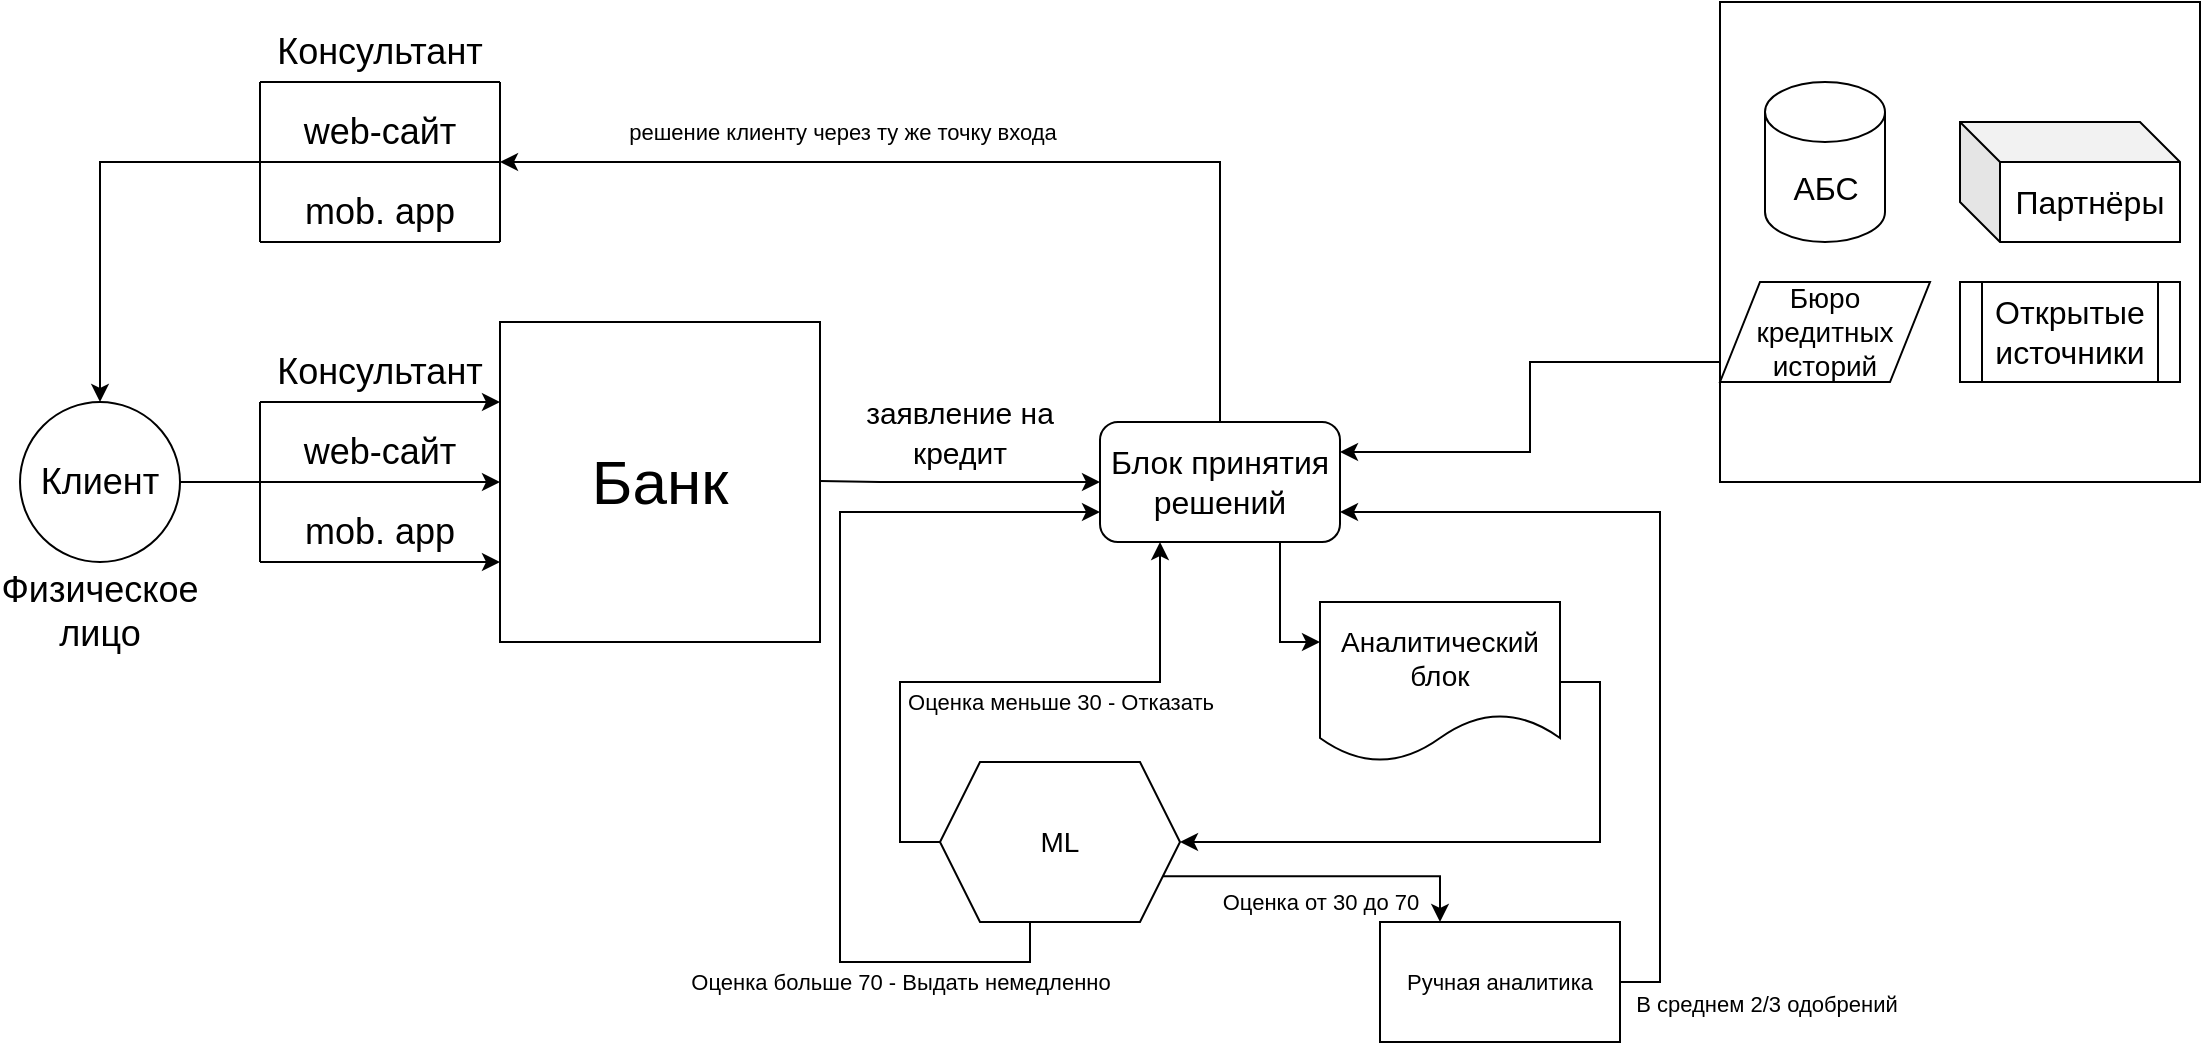 <mxfile version="16.4.6" type="device"><diagram id="C5RBs43oDa-KdzZeNtuy" name="Page-1"><mxGraphModel dx="1185" dy="635" grid="1" gridSize="10" guides="1" tooltips="1" connect="1" arrows="1" fold="1" page="1" pageScale="1" pageWidth="1169" pageHeight="827" math="0" shadow="0"><root><mxCell id="WIyWlLk6GJQsqaUBKTNV-0"/><mxCell id="WIyWlLk6GJQsqaUBKTNV-1" parent="WIyWlLk6GJQsqaUBKTNV-0"/><mxCell id="mC8HUGRJiz2ZD0yZpw_g-1" value="Клиент" style="ellipse;whiteSpace=wrap;html=1;aspect=fixed;fontSize=18;" vertex="1" parent="WIyWlLk6GJQsqaUBKTNV-1"><mxGeometry x="40" y="240" width="80" height="80" as="geometry"/></mxCell><mxCell id="mC8HUGRJiz2ZD0yZpw_g-3" value="Физическое&lt;br&gt;лицо" style="text;html=1;strokeColor=none;fillColor=none;align=center;verticalAlign=middle;whiteSpace=wrap;rounded=0;fontSize=18;" vertex="1" parent="WIyWlLk6GJQsqaUBKTNV-1"><mxGeometry x="50" y="330" width="60" height="30" as="geometry"/></mxCell><mxCell id="mC8HUGRJiz2ZD0yZpw_g-4" value="Банк" style="whiteSpace=wrap;html=1;aspect=fixed;fontSize=31;" vertex="1" parent="WIyWlLk6GJQsqaUBKTNV-1"><mxGeometry x="280" y="200" width="160" height="160" as="geometry"/></mxCell><mxCell id="mC8HUGRJiz2ZD0yZpw_g-5" value="" style="endArrow=classic;html=1;rounded=0;fontSize=31;entryX=0;entryY=0.5;entryDx=0;entryDy=0;" edge="1" parent="WIyWlLk6GJQsqaUBKTNV-1" target="mC8HUGRJiz2ZD0yZpw_g-16"><mxGeometry width="50" height="50" relative="1" as="geometry"><mxPoint x="440" y="279.5" as="sourcePoint"/><mxPoint x="520" y="279.5" as="targetPoint"/><Array as="points"><mxPoint x="470" y="280"/></Array></mxGeometry></mxCell><mxCell id="mC8HUGRJiz2ZD0yZpw_g-6" value="" style="endArrow=none;html=1;rounded=0;fontSize=31;" edge="1" parent="WIyWlLk6GJQsqaUBKTNV-1"><mxGeometry width="50" height="50" relative="1" as="geometry"><mxPoint x="120" y="280" as="sourcePoint"/><mxPoint x="160" y="280" as="targetPoint"/></mxGeometry></mxCell><mxCell id="mC8HUGRJiz2ZD0yZpw_g-7" value="" style="endArrow=none;html=1;rounded=0;fontSize=31;" edge="1" parent="WIyWlLk6GJQsqaUBKTNV-1"><mxGeometry width="50" height="50" relative="1" as="geometry"><mxPoint x="160" y="320" as="sourcePoint"/><mxPoint x="160" y="240" as="targetPoint"/></mxGeometry></mxCell><mxCell id="mC8HUGRJiz2ZD0yZpw_g-9" value="" style="endArrow=classic;html=1;rounded=0;fontSize=31;entryX=0;entryY=0;entryDx=0;entryDy=0;" edge="1" parent="WIyWlLk6GJQsqaUBKTNV-1"><mxGeometry width="50" height="50" relative="1" as="geometry"><mxPoint x="160" y="280" as="sourcePoint"/><mxPoint x="280" y="280" as="targetPoint"/></mxGeometry></mxCell><mxCell id="mC8HUGRJiz2ZD0yZpw_g-10" value="" style="endArrow=classic;html=1;rounded=0;fontSize=31;entryX=0;entryY=0;entryDx=0;entryDy=0;" edge="1" parent="WIyWlLk6GJQsqaUBKTNV-1"><mxGeometry width="50" height="50" relative="1" as="geometry"><mxPoint x="160" y="320" as="sourcePoint"/><mxPoint x="280" y="320" as="targetPoint"/></mxGeometry></mxCell><mxCell id="mC8HUGRJiz2ZD0yZpw_g-11" value="" style="endArrow=classic;html=1;rounded=0;fontSize=31;entryX=0;entryY=0;entryDx=0;entryDy=0;" edge="1" parent="WIyWlLk6GJQsqaUBKTNV-1"><mxGeometry width="50" height="50" relative="1" as="geometry"><mxPoint x="160" y="240" as="sourcePoint"/><mxPoint x="280" y="240" as="targetPoint"/></mxGeometry></mxCell><mxCell id="mC8HUGRJiz2ZD0yZpw_g-12" value="Консультант" style="text;html=1;strokeColor=none;fillColor=none;align=center;verticalAlign=middle;whiteSpace=wrap;rounded=0;fontSize=18;" vertex="1" parent="WIyWlLk6GJQsqaUBKTNV-1"><mxGeometry x="190" y="210" width="60" height="30" as="geometry"/></mxCell><mxCell id="mC8HUGRJiz2ZD0yZpw_g-14" value="web-сайт" style="text;html=1;strokeColor=none;fillColor=none;align=center;verticalAlign=middle;whiteSpace=wrap;rounded=0;fontSize=18;" vertex="1" parent="WIyWlLk6GJQsqaUBKTNV-1"><mxGeometry x="180" y="250" width="80" height="30" as="geometry"/></mxCell><mxCell id="mC8HUGRJiz2ZD0yZpw_g-15" value="mob. app" style="text;html=1;strokeColor=none;fillColor=none;align=center;verticalAlign=middle;whiteSpace=wrap;rounded=0;fontSize=18;" vertex="1" parent="WIyWlLk6GJQsqaUBKTNV-1"><mxGeometry x="180" y="290" width="80" height="30" as="geometry"/></mxCell><mxCell id="mC8HUGRJiz2ZD0yZpw_g-32" style="edgeStyle=orthogonalEdgeStyle;rounded=0;orthogonalLoop=1;jettySize=auto;html=1;exitX=0.75;exitY=1;exitDx=0;exitDy=0;entryX=0;entryY=0.25;entryDx=0;entryDy=0;fontSize=14;" edge="1" parent="WIyWlLk6GJQsqaUBKTNV-1" source="mC8HUGRJiz2ZD0yZpw_g-16" target="mC8HUGRJiz2ZD0yZpw_g-31"><mxGeometry relative="1" as="geometry"><Array as="points"><mxPoint x="670" y="360"/></Array></mxGeometry></mxCell><mxCell id="mC8HUGRJiz2ZD0yZpw_g-57" style="edgeStyle=orthogonalEdgeStyle;rounded=0;orthogonalLoop=1;jettySize=auto;html=1;exitX=0.5;exitY=0;exitDx=0;exitDy=0;fontSize=11;" edge="1" parent="WIyWlLk6GJQsqaUBKTNV-1" source="mC8HUGRJiz2ZD0yZpw_g-16"><mxGeometry relative="1" as="geometry"><mxPoint x="280" y="120" as="targetPoint"/><Array as="points"><mxPoint x="640" y="120"/></Array></mxGeometry></mxCell><mxCell id="mC8HUGRJiz2ZD0yZpw_g-58" value="решение клиенту через ту же точку входа" style="edgeLabel;html=1;align=center;verticalAlign=middle;resizable=0;points=[];fontSize=11;" vertex="1" connectable="0" parent="mC8HUGRJiz2ZD0yZpw_g-57"><mxGeometry x="0.345" y="1" relative="1" as="geometry"><mxPoint x="10" y="-16" as="offset"/></mxGeometry></mxCell><mxCell id="mC8HUGRJiz2ZD0yZpw_g-16" value="Блок принятия решений" style="rounded=1;whiteSpace=wrap;html=1;fontSize=16;" vertex="1" parent="WIyWlLk6GJQsqaUBKTNV-1"><mxGeometry x="580" y="250" width="120" height="60" as="geometry"/></mxCell><mxCell id="mC8HUGRJiz2ZD0yZpw_g-17" value="&lt;span style=&quot;font-size: 15px&quot;&gt;заявление на кредит&lt;/span&gt;" style="text;html=1;strokeColor=none;fillColor=none;align=center;verticalAlign=middle;whiteSpace=wrap;rounded=0;fontSize=16;" vertex="1" parent="WIyWlLk6GJQsqaUBKTNV-1"><mxGeometry x="440" y="240" width="140" height="30" as="geometry"/></mxCell><mxCell id="mC8HUGRJiz2ZD0yZpw_g-18" value="АБС" style="shape=cylinder3;whiteSpace=wrap;html=1;boundedLbl=1;backgroundOutline=1;size=15;fontSize=16;" vertex="1" parent="WIyWlLk6GJQsqaUBKTNV-1"><mxGeometry x="912.5" y="80" width="60" height="80" as="geometry"/></mxCell><mxCell id="mC8HUGRJiz2ZD0yZpw_g-23" value="Партнёры" style="shape=cube;whiteSpace=wrap;html=1;boundedLbl=1;backgroundOutline=1;darkOpacity=0.05;darkOpacity2=0.1;fontSize=16;" vertex="1" parent="WIyWlLk6GJQsqaUBKTNV-1"><mxGeometry x="1010" y="100" width="110" height="60" as="geometry"/></mxCell><mxCell id="mC8HUGRJiz2ZD0yZpw_g-26" value="Открытые источники" style="shape=process;whiteSpace=wrap;html=1;backgroundOutline=1;fontSize=16;" vertex="1" parent="WIyWlLk6GJQsqaUBKTNV-1"><mxGeometry x="1010" y="180" width="110" height="50" as="geometry"/></mxCell><mxCell id="mC8HUGRJiz2ZD0yZpw_g-28" value="Бюро кредитных историй" style="shape=parallelogram;perimeter=parallelogramPerimeter;whiteSpace=wrap;html=1;fixedSize=1;fontSize=14;" vertex="1" parent="WIyWlLk6GJQsqaUBKTNV-1"><mxGeometry x="890" y="180" width="105" height="50" as="geometry"/></mxCell><mxCell id="mC8HUGRJiz2ZD0yZpw_g-37" style="edgeStyle=orthogonalEdgeStyle;rounded=0;orthogonalLoop=1;jettySize=auto;html=1;exitX=1;exitY=0.5;exitDx=0;exitDy=0;entryX=1;entryY=0.5;entryDx=0;entryDy=0;fontSize=14;" edge="1" parent="WIyWlLk6GJQsqaUBKTNV-1" source="mC8HUGRJiz2ZD0yZpw_g-31" target="mC8HUGRJiz2ZD0yZpw_g-36"><mxGeometry relative="1" as="geometry"/></mxCell><mxCell id="mC8HUGRJiz2ZD0yZpw_g-31" value="Аналитический блок" style="shape=document;whiteSpace=wrap;html=1;boundedLbl=1;fontSize=14;" vertex="1" parent="WIyWlLk6GJQsqaUBKTNV-1"><mxGeometry x="690" y="340" width="120" height="80" as="geometry"/></mxCell><mxCell id="mC8HUGRJiz2ZD0yZpw_g-38" style="edgeStyle=orthogonalEdgeStyle;rounded=0;orthogonalLoop=1;jettySize=auto;html=1;exitX=0.375;exitY=1;exitDx=0;exitDy=0;entryX=0;entryY=0.75;entryDx=0;entryDy=0;fontSize=14;" edge="1" parent="WIyWlLk6GJQsqaUBKTNV-1" source="mC8HUGRJiz2ZD0yZpw_g-36" target="mC8HUGRJiz2ZD0yZpw_g-16"><mxGeometry relative="1" as="geometry"><Array as="points"><mxPoint x="545" y="520"/><mxPoint x="450" y="520"/><mxPoint x="450" y="295"/></Array></mxGeometry></mxCell><mxCell id="mC8HUGRJiz2ZD0yZpw_g-39" value="Оценка меньше 30 - Отказать" style="edgeLabel;html=1;align=center;verticalAlign=middle;resizable=0;points=[];fontSize=11;" vertex="1" connectable="0" parent="mC8HUGRJiz2ZD0yZpw_g-38"><mxGeometry x="-0.443" y="1" relative="1" as="geometry"><mxPoint x="111" y="-114" as="offset"/></mxGeometry></mxCell><mxCell id="mC8HUGRJiz2ZD0yZpw_g-40" style="edgeStyle=orthogonalEdgeStyle;rounded=0;orthogonalLoop=1;jettySize=auto;html=1;exitX=0;exitY=0.5;exitDx=0;exitDy=0;entryX=0.25;entryY=1;entryDx=0;entryDy=0;fontSize=14;" edge="1" parent="WIyWlLk6GJQsqaUBKTNV-1" source="mC8HUGRJiz2ZD0yZpw_g-36" target="mC8HUGRJiz2ZD0yZpw_g-16"><mxGeometry relative="1" as="geometry"><Array as="points"><mxPoint x="480" y="460"/><mxPoint x="480" y="380"/><mxPoint x="610" y="380"/></Array></mxGeometry></mxCell><mxCell id="mC8HUGRJiz2ZD0yZpw_g-41" value="Оценка больше 70 - Выдать немедленно" style="edgeLabel;html=1;align=center;verticalAlign=middle;resizable=0;points=[];fontSize=11;" vertex="1" connectable="0" parent="mC8HUGRJiz2ZD0yZpw_g-40"><mxGeometry x="-0.41" y="1" relative="1" as="geometry"><mxPoint x="1" y="138" as="offset"/></mxGeometry></mxCell><mxCell id="mC8HUGRJiz2ZD0yZpw_g-43" style="edgeStyle=orthogonalEdgeStyle;rounded=0;orthogonalLoop=1;jettySize=auto;html=1;exitX=1;exitY=0.75;exitDx=0;exitDy=0;entryX=0.25;entryY=0;entryDx=0;entryDy=0;fontSize=11;" edge="1" parent="WIyWlLk6GJQsqaUBKTNV-1" source="mC8HUGRJiz2ZD0yZpw_g-36" target="mC8HUGRJiz2ZD0yZpw_g-42"><mxGeometry relative="1" as="geometry"/></mxCell><mxCell id="mC8HUGRJiz2ZD0yZpw_g-44" value="Оценка от 30 до 70" style="edgeLabel;html=1;align=center;verticalAlign=middle;resizable=0;points=[];fontSize=11;" vertex="1" connectable="0" parent="mC8HUGRJiz2ZD0yZpw_g-43"><mxGeometry x="0.119" y="1" relative="1" as="geometry"><mxPoint x="-12" y="14" as="offset"/></mxGeometry></mxCell><mxCell id="mC8HUGRJiz2ZD0yZpw_g-36" value="ML" style="shape=hexagon;perimeter=hexagonPerimeter2;whiteSpace=wrap;html=1;fixedSize=1;fontSize=14;" vertex="1" parent="WIyWlLk6GJQsqaUBKTNV-1"><mxGeometry x="500" y="420" width="120" height="80" as="geometry"/></mxCell><mxCell id="mC8HUGRJiz2ZD0yZpw_g-45" style="edgeStyle=orthogonalEdgeStyle;rounded=0;orthogonalLoop=1;jettySize=auto;html=1;exitX=1;exitY=0.5;exitDx=0;exitDy=0;entryX=1;entryY=0.75;entryDx=0;entryDy=0;fontSize=11;" edge="1" parent="WIyWlLk6GJQsqaUBKTNV-1" source="mC8HUGRJiz2ZD0yZpw_g-42" target="mC8HUGRJiz2ZD0yZpw_g-16"><mxGeometry relative="1" as="geometry"/></mxCell><mxCell id="mC8HUGRJiz2ZD0yZpw_g-59" value="В среднем 2/3 одобрений" style="edgeLabel;html=1;align=center;verticalAlign=middle;resizable=0;points=[];fontSize=11;" vertex="1" connectable="0" parent="mC8HUGRJiz2ZD0yZpw_g-45"><mxGeometry x="-0.052" relative="1" as="geometry"><mxPoint x="53" y="187" as="offset"/></mxGeometry></mxCell><mxCell id="mC8HUGRJiz2ZD0yZpw_g-42" value="Ручная аналитика" style="rounded=0;whiteSpace=wrap;html=1;fontSize=11;" vertex="1" parent="WIyWlLk6GJQsqaUBKTNV-1"><mxGeometry x="720" y="500" width="120" height="60" as="geometry"/></mxCell><mxCell id="mC8HUGRJiz2ZD0yZpw_g-47" style="edgeStyle=orthogonalEdgeStyle;rounded=0;orthogonalLoop=1;jettySize=auto;html=1;exitX=0;exitY=0.75;exitDx=0;exitDy=0;entryX=1;entryY=0.25;entryDx=0;entryDy=0;fontSize=11;" edge="1" parent="WIyWlLk6GJQsqaUBKTNV-1" source="mC8HUGRJiz2ZD0yZpw_g-46" target="mC8HUGRJiz2ZD0yZpw_g-16"><mxGeometry relative="1" as="geometry"/></mxCell><mxCell id="mC8HUGRJiz2ZD0yZpw_g-46" value="" style="html=1;aspect=fixed;fontSize=11;whiteSpace=wrap;verticalAlign=middle;fillColor=none;" vertex="1" parent="WIyWlLk6GJQsqaUBKTNV-1"><mxGeometry x="890" y="40" width="240" height="240" as="geometry"/></mxCell><mxCell id="mC8HUGRJiz2ZD0yZpw_g-48" value="" style="endArrow=none;html=1;rounded=0;fontSize=11;" edge="1" parent="WIyWlLk6GJQsqaUBKTNV-1"><mxGeometry width="50" height="50" relative="1" as="geometry"><mxPoint x="160" y="160" as="sourcePoint"/><mxPoint x="160" y="80" as="targetPoint"/></mxGeometry></mxCell><mxCell id="mC8HUGRJiz2ZD0yZpw_g-49" value="Консультант" style="text;html=1;strokeColor=none;fillColor=none;align=center;verticalAlign=middle;whiteSpace=wrap;rounded=0;fontSize=18;" vertex="1" parent="WIyWlLk6GJQsqaUBKTNV-1"><mxGeometry x="190" y="50" width="60" height="30" as="geometry"/></mxCell><mxCell id="mC8HUGRJiz2ZD0yZpw_g-50" value="web-сайт" style="text;html=1;strokeColor=none;fillColor=none;align=center;verticalAlign=middle;whiteSpace=wrap;rounded=0;fontSize=18;" vertex="1" parent="WIyWlLk6GJQsqaUBKTNV-1"><mxGeometry x="180" y="90" width="80" height="30" as="geometry"/></mxCell><mxCell id="mC8HUGRJiz2ZD0yZpw_g-51" value="mob. app" style="text;html=1;strokeColor=none;fillColor=none;align=center;verticalAlign=middle;whiteSpace=wrap;rounded=0;fontSize=18;" vertex="1" parent="WIyWlLk6GJQsqaUBKTNV-1"><mxGeometry x="180" y="130" width="80" height="30" as="geometry"/></mxCell><mxCell id="mC8HUGRJiz2ZD0yZpw_g-52" value="" style="endArrow=none;html=1;rounded=0;fontSize=11;" edge="1" parent="WIyWlLk6GJQsqaUBKTNV-1"><mxGeometry width="50" height="50" relative="1" as="geometry"><mxPoint x="280" y="160" as="sourcePoint"/><mxPoint x="280" y="80" as="targetPoint"/></mxGeometry></mxCell><mxCell id="mC8HUGRJiz2ZD0yZpw_g-53" value="" style="endArrow=none;html=1;rounded=0;fontSize=11;" edge="1" parent="WIyWlLk6GJQsqaUBKTNV-1"><mxGeometry width="50" height="50" relative="1" as="geometry"><mxPoint x="160" y="80" as="sourcePoint"/><mxPoint x="280" y="80" as="targetPoint"/></mxGeometry></mxCell><mxCell id="mC8HUGRJiz2ZD0yZpw_g-54" value="" style="endArrow=none;html=1;rounded=0;fontSize=11;" edge="1" parent="WIyWlLk6GJQsqaUBKTNV-1"><mxGeometry width="50" height="50" relative="1" as="geometry"><mxPoint x="160" y="120" as="sourcePoint"/><mxPoint x="280" y="120" as="targetPoint"/></mxGeometry></mxCell><mxCell id="mC8HUGRJiz2ZD0yZpw_g-55" value="" style="endArrow=none;html=1;rounded=0;fontSize=11;" edge="1" parent="WIyWlLk6GJQsqaUBKTNV-1"><mxGeometry width="50" height="50" relative="1" as="geometry"><mxPoint x="160" y="160" as="sourcePoint"/><mxPoint x="280" y="160" as="targetPoint"/></mxGeometry></mxCell><mxCell id="mC8HUGRJiz2ZD0yZpw_g-56" value="" style="endArrow=classic;html=1;rounded=0;fontSize=11;entryX=0.5;entryY=0;entryDx=0;entryDy=0;" edge="1" parent="WIyWlLk6GJQsqaUBKTNV-1" target="mC8HUGRJiz2ZD0yZpw_g-1"><mxGeometry width="50" height="50" relative="1" as="geometry"><mxPoint x="160" y="120" as="sourcePoint"/><mxPoint x="90" y="80" as="targetPoint"/><Array as="points"><mxPoint x="80" y="120"/></Array></mxGeometry></mxCell></root></mxGraphModel></diagram></mxfile>